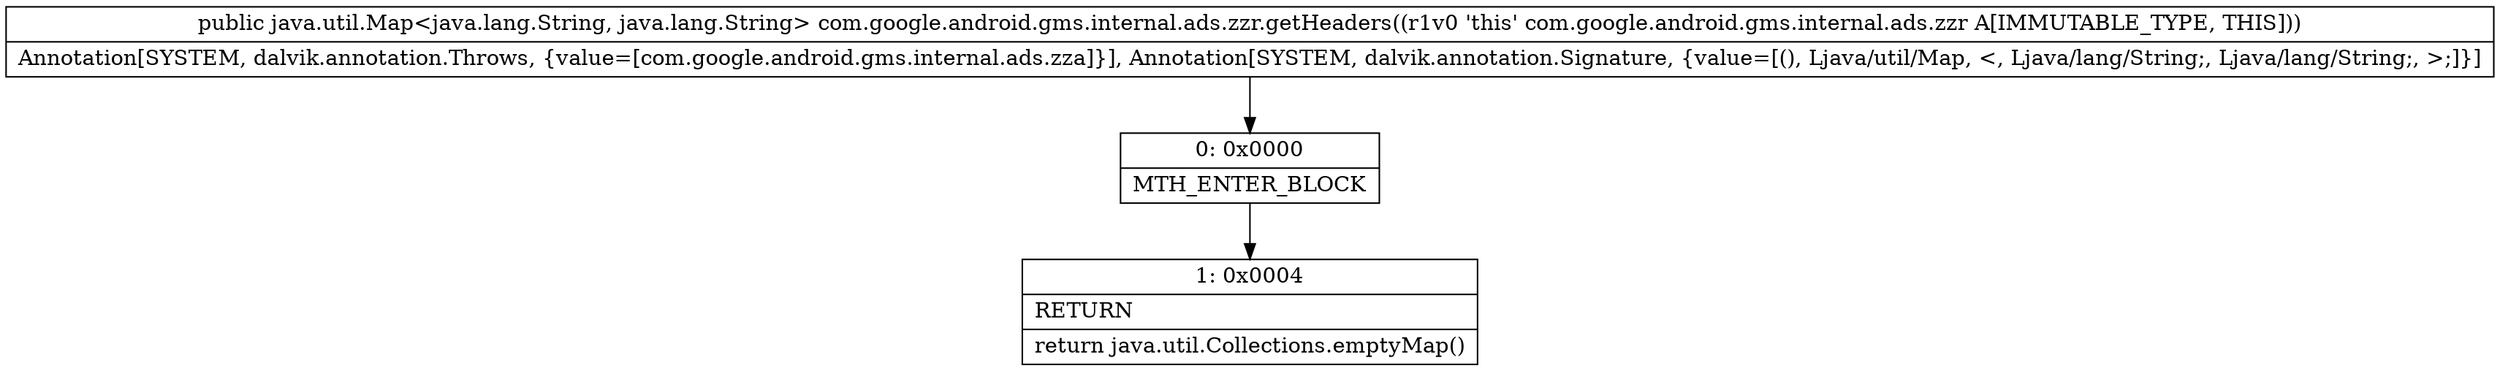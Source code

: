 digraph "CFG forcom.google.android.gms.internal.ads.zzr.getHeaders()Ljava\/util\/Map;" {
Node_0 [shape=record,label="{0\:\ 0x0000|MTH_ENTER_BLOCK\l}"];
Node_1 [shape=record,label="{1\:\ 0x0004|RETURN\l|return java.util.Collections.emptyMap()\l}"];
MethodNode[shape=record,label="{public java.util.Map\<java.lang.String, java.lang.String\> com.google.android.gms.internal.ads.zzr.getHeaders((r1v0 'this' com.google.android.gms.internal.ads.zzr A[IMMUTABLE_TYPE, THIS]))  | Annotation[SYSTEM, dalvik.annotation.Throws, \{value=[com.google.android.gms.internal.ads.zza]\}], Annotation[SYSTEM, dalvik.annotation.Signature, \{value=[(), Ljava\/util\/Map, \<, Ljava\/lang\/String;, Ljava\/lang\/String;, \>;]\}]\l}"];
MethodNode -> Node_0;
Node_0 -> Node_1;
}

